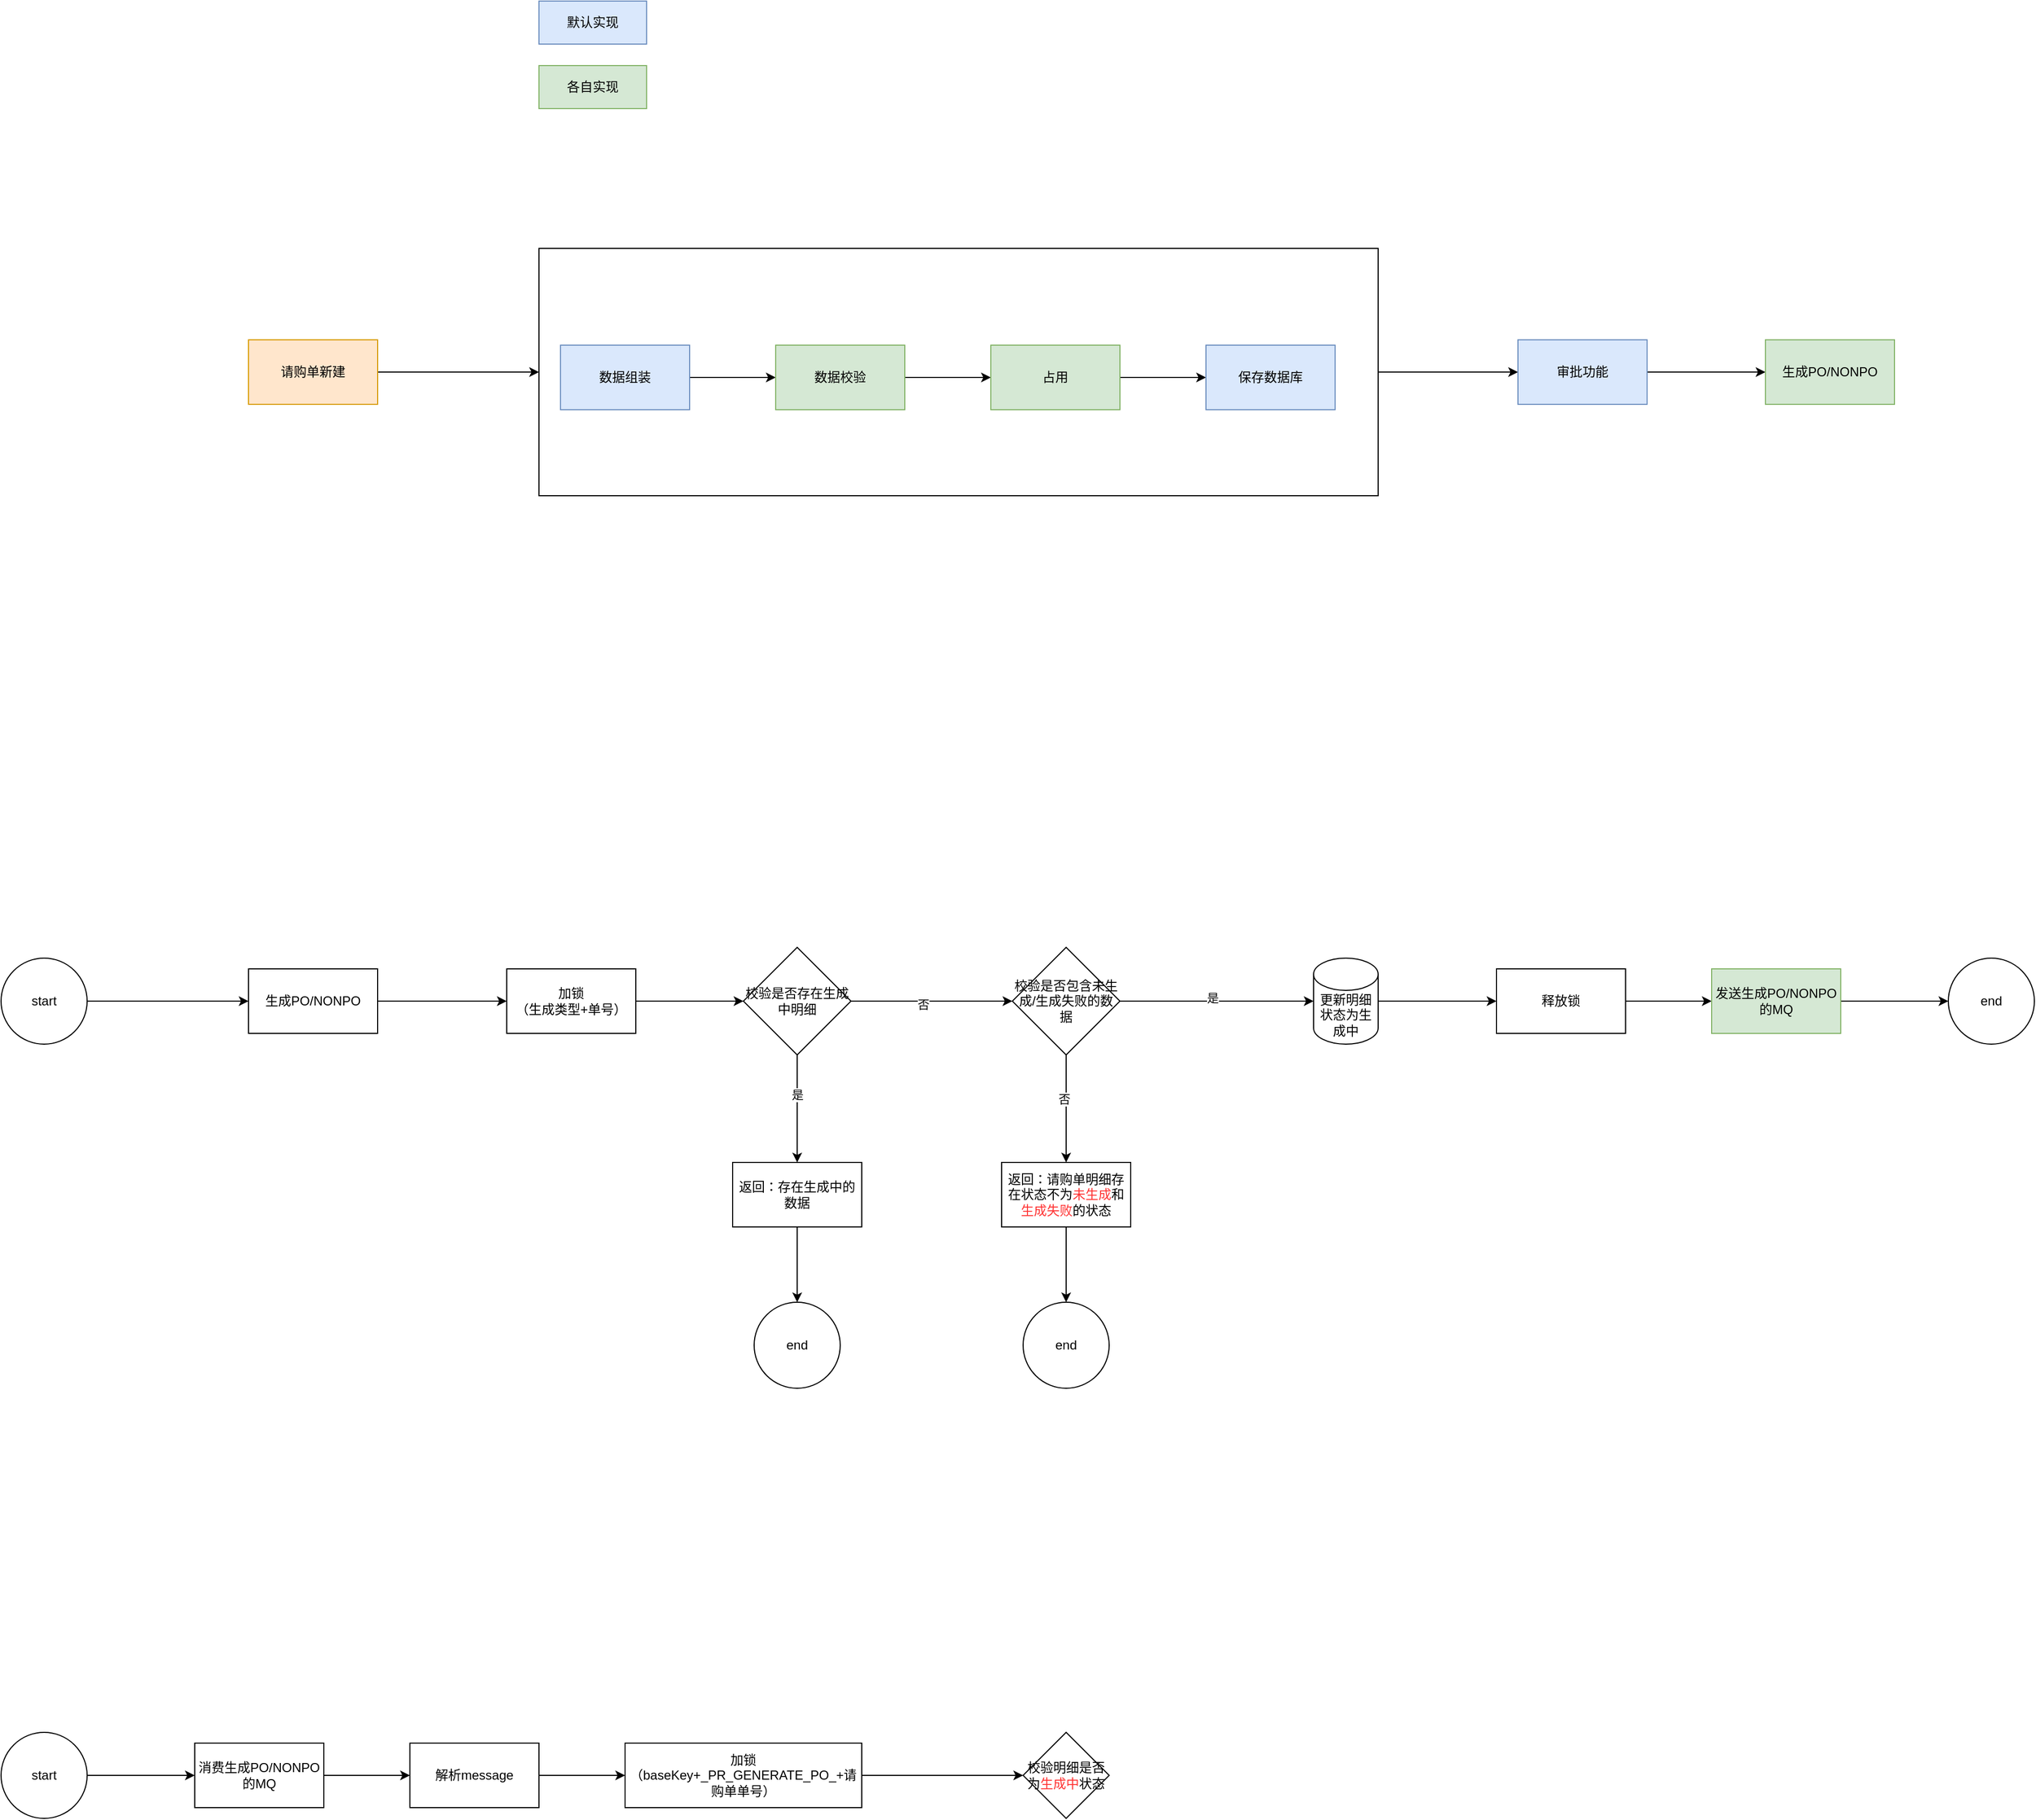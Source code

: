 <mxfile version="24.8.9">
  <diagram name="第 1 页" id="JXnIU_DrBUe-_veb-TD0">
    <mxGraphModel dx="1434" dy="841" grid="1" gridSize="10" guides="1" tooltips="1" connect="1" arrows="1" fold="1" page="1" pageScale="1" pageWidth="5000" pageHeight="20000" math="0" shadow="0">
      <root>
        <mxCell id="0" />
        <mxCell id="1" parent="0" />
        <mxCell id="2ebU4Iv7HjetAfFLnInL-17" value="" style="edgeStyle=orthogonalEdgeStyle;rounded=0;orthogonalLoop=1;jettySize=auto;html=1;" edge="1" parent="1" source="2ebU4Iv7HjetAfFLnInL-1" target="2ebU4Iv7HjetAfFLnInL-16">
          <mxGeometry relative="1" as="geometry" />
        </mxCell>
        <mxCell id="2ebU4Iv7HjetAfFLnInL-1" value="" style="rounded=0;whiteSpace=wrap;html=1;fillColor=none;" vertex="1" parent="1">
          <mxGeometry x="750" y="360" width="780" height="230" as="geometry" />
        </mxCell>
        <mxCell id="2ebU4Iv7HjetAfFLnInL-5" value="" style="edgeStyle=orthogonalEdgeStyle;rounded=0;orthogonalLoop=1;jettySize=auto;html=1;" edge="1" parent="1" source="2ebU4Iv7HjetAfFLnInL-3" target="2ebU4Iv7HjetAfFLnInL-4">
          <mxGeometry relative="1" as="geometry" />
        </mxCell>
        <mxCell id="2ebU4Iv7HjetAfFLnInL-3" value="数据组装" style="rounded=0;whiteSpace=wrap;html=1;fillColor=#dae8fc;strokeColor=#6c8ebf;" vertex="1" parent="1">
          <mxGeometry x="770" y="450" width="120" height="60" as="geometry" />
        </mxCell>
        <mxCell id="2ebU4Iv7HjetAfFLnInL-7" value="" style="edgeStyle=orthogonalEdgeStyle;rounded=0;orthogonalLoop=1;jettySize=auto;html=1;" edge="1" parent="1" source="2ebU4Iv7HjetAfFLnInL-4" target="2ebU4Iv7HjetAfFLnInL-6">
          <mxGeometry relative="1" as="geometry" />
        </mxCell>
        <mxCell id="2ebU4Iv7HjetAfFLnInL-4" value="数据校验" style="rounded=0;whiteSpace=wrap;html=1;fillColor=#d5e8d4;strokeColor=#82b366;" vertex="1" parent="1">
          <mxGeometry x="970" y="450" width="120" height="60" as="geometry" />
        </mxCell>
        <mxCell id="2ebU4Iv7HjetAfFLnInL-9" value="" style="edgeStyle=orthogonalEdgeStyle;rounded=0;orthogonalLoop=1;jettySize=auto;html=1;" edge="1" parent="1" source="2ebU4Iv7HjetAfFLnInL-6" target="2ebU4Iv7HjetAfFLnInL-8">
          <mxGeometry relative="1" as="geometry" />
        </mxCell>
        <mxCell id="2ebU4Iv7HjetAfFLnInL-6" value="占用" style="rounded=0;whiteSpace=wrap;html=1;fillColor=#d5e8d4;strokeColor=#82b366;" vertex="1" parent="1">
          <mxGeometry x="1170" y="450" width="120" height="60" as="geometry" />
        </mxCell>
        <mxCell id="2ebU4Iv7HjetAfFLnInL-8" value="保存数据库" style="rounded=0;whiteSpace=wrap;html=1;fillColor=#dae8fc;strokeColor=#6c8ebf;" vertex="1" parent="1">
          <mxGeometry x="1370" y="450" width="120" height="60" as="geometry" />
        </mxCell>
        <mxCell id="2ebU4Iv7HjetAfFLnInL-10" value="默认实现" style="rounded=0;whiteSpace=wrap;html=1;fillColor=#dae8fc;strokeColor=#6c8ebf;" vertex="1" parent="1">
          <mxGeometry x="750" y="130" width="100" height="40" as="geometry" />
        </mxCell>
        <mxCell id="2ebU4Iv7HjetAfFLnInL-11" value="各自实现" style="rounded=0;whiteSpace=wrap;html=1;fillColor=#d5e8d4;strokeColor=#82b366;" vertex="1" parent="1">
          <mxGeometry x="750" y="190" width="100" height="40" as="geometry" />
        </mxCell>
        <mxCell id="2ebU4Iv7HjetAfFLnInL-13" style="edgeStyle=orthogonalEdgeStyle;rounded=0;orthogonalLoop=1;jettySize=auto;html=1;" edge="1" parent="1" source="2ebU4Iv7HjetAfFLnInL-12" target="2ebU4Iv7HjetAfFLnInL-1">
          <mxGeometry relative="1" as="geometry" />
        </mxCell>
        <mxCell id="2ebU4Iv7HjetAfFLnInL-12" value="请购单新建" style="rounded=0;whiteSpace=wrap;html=1;fillColor=#ffe6cc;strokeColor=#d79b00;" vertex="1" parent="1">
          <mxGeometry x="480" y="445" width="120" height="60" as="geometry" />
        </mxCell>
        <mxCell id="2ebU4Iv7HjetAfFLnInL-19" value="" style="edgeStyle=orthogonalEdgeStyle;rounded=0;orthogonalLoop=1;jettySize=auto;html=1;" edge="1" parent="1" source="2ebU4Iv7HjetAfFLnInL-16" target="2ebU4Iv7HjetAfFLnInL-18">
          <mxGeometry relative="1" as="geometry" />
        </mxCell>
        <mxCell id="2ebU4Iv7HjetAfFLnInL-16" value="审批功能" style="whiteSpace=wrap;html=1;rounded=0;fillColor=#dae8fc;strokeColor=#6c8ebf;" vertex="1" parent="1">
          <mxGeometry x="1660" y="445" width="120" height="60" as="geometry" />
        </mxCell>
        <mxCell id="2ebU4Iv7HjetAfFLnInL-18" value="生成PO/NONPO" style="whiteSpace=wrap;html=1;rounded=0;fillColor=#d5e8d4;strokeColor=#82b366;" vertex="1" parent="1">
          <mxGeometry x="1890" y="445" width="120" height="60" as="geometry" />
        </mxCell>
        <mxCell id="2ebU4Iv7HjetAfFLnInL-22" value="" style="edgeStyle=orthogonalEdgeStyle;rounded=0;orthogonalLoop=1;jettySize=auto;html=1;" edge="1" parent="1" source="2ebU4Iv7HjetAfFLnInL-20" target="2ebU4Iv7HjetAfFLnInL-21">
          <mxGeometry relative="1" as="geometry" />
        </mxCell>
        <mxCell id="2ebU4Iv7HjetAfFLnInL-20" value="生成PO/NONPO" style="rounded=0;whiteSpace=wrap;html=1;" vertex="1" parent="1">
          <mxGeometry x="480" y="1030" width="120" height="60" as="geometry" />
        </mxCell>
        <mxCell id="2ebU4Iv7HjetAfFLnInL-26" value="" style="edgeStyle=orthogonalEdgeStyle;rounded=0;orthogonalLoop=1;jettySize=auto;html=1;" edge="1" parent="1" source="2ebU4Iv7HjetAfFLnInL-21" target="2ebU4Iv7HjetAfFLnInL-25">
          <mxGeometry relative="1" as="geometry" />
        </mxCell>
        <mxCell id="2ebU4Iv7HjetAfFLnInL-21" value="加锁&lt;div&gt;（生成类型+单号）&lt;/div&gt;" style="rounded=0;whiteSpace=wrap;html=1;" vertex="1" parent="1">
          <mxGeometry x="720" y="1030" width="120" height="60" as="geometry" />
        </mxCell>
        <mxCell id="2ebU4Iv7HjetAfFLnInL-31" value="" style="edgeStyle=orthogonalEdgeStyle;rounded=0;orthogonalLoop=1;jettySize=auto;html=1;" edge="1" parent="1" source="2ebU4Iv7HjetAfFLnInL-25" target="2ebU4Iv7HjetAfFLnInL-30">
          <mxGeometry relative="1" as="geometry" />
        </mxCell>
        <mxCell id="2ebU4Iv7HjetAfFLnInL-32" value="是" style="edgeLabel;html=1;align=center;verticalAlign=middle;resizable=0;points=[];" vertex="1" connectable="0" parent="2ebU4Iv7HjetAfFLnInL-31">
          <mxGeometry x="-0.267" relative="1" as="geometry">
            <mxPoint as="offset" />
          </mxGeometry>
        </mxCell>
        <mxCell id="2ebU4Iv7HjetAfFLnInL-38" value="" style="edgeStyle=orthogonalEdgeStyle;rounded=0;orthogonalLoop=1;jettySize=auto;html=1;" edge="1" parent="1" source="2ebU4Iv7HjetAfFLnInL-25" target="2ebU4Iv7HjetAfFLnInL-37">
          <mxGeometry relative="1" as="geometry" />
        </mxCell>
        <mxCell id="2ebU4Iv7HjetAfFLnInL-47" value="否" style="edgeLabel;html=1;align=center;verticalAlign=middle;resizable=0;points=[];" vertex="1" connectable="0" parent="2ebU4Iv7HjetAfFLnInL-38">
          <mxGeometry x="-0.107" y="-3" relative="1" as="geometry">
            <mxPoint as="offset" />
          </mxGeometry>
        </mxCell>
        <mxCell id="2ebU4Iv7HjetAfFLnInL-25" value="校验是否存在生成中明细" style="rhombus;whiteSpace=wrap;html=1;rounded=0;" vertex="1" parent="1">
          <mxGeometry x="940" y="1010" width="100" height="100" as="geometry" />
        </mxCell>
        <mxCell id="2ebU4Iv7HjetAfFLnInL-34" value="" style="edgeStyle=orthogonalEdgeStyle;rounded=0;orthogonalLoop=1;jettySize=auto;html=1;" edge="1" parent="1" source="2ebU4Iv7HjetAfFLnInL-30" target="2ebU4Iv7HjetAfFLnInL-33">
          <mxGeometry relative="1" as="geometry" />
        </mxCell>
        <mxCell id="2ebU4Iv7HjetAfFLnInL-30" value="返回：存在生成中的数据" style="whiteSpace=wrap;html=1;rounded=0;" vertex="1" parent="1">
          <mxGeometry x="930" y="1210" width="120" height="60" as="geometry" />
        </mxCell>
        <mxCell id="2ebU4Iv7HjetAfFLnInL-33" value="end" style="ellipse;whiteSpace=wrap;html=1;rounded=0;" vertex="1" parent="1">
          <mxGeometry x="950" y="1340" width="80" height="80" as="geometry" />
        </mxCell>
        <mxCell id="2ebU4Iv7HjetAfFLnInL-36" style="edgeStyle=orthogonalEdgeStyle;rounded=0;orthogonalLoop=1;jettySize=auto;html=1;entryX=0;entryY=0.5;entryDx=0;entryDy=0;" edge="1" parent="1" source="2ebU4Iv7HjetAfFLnInL-35" target="2ebU4Iv7HjetAfFLnInL-20">
          <mxGeometry relative="1" as="geometry" />
        </mxCell>
        <mxCell id="2ebU4Iv7HjetAfFLnInL-35" value="start" style="ellipse;whiteSpace=wrap;html=1;rounded=0;" vertex="1" parent="1">
          <mxGeometry x="250" y="1020" width="80" height="80" as="geometry" />
        </mxCell>
        <mxCell id="2ebU4Iv7HjetAfFLnInL-40" value="" style="edgeStyle=orthogonalEdgeStyle;rounded=0;orthogonalLoop=1;jettySize=auto;html=1;" edge="1" parent="1" source="2ebU4Iv7HjetAfFLnInL-37" target="2ebU4Iv7HjetAfFLnInL-39">
          <mxGeometry relative="1" as="geometry" />
        </mxCell>
        <mxCell id="2ebU4Iv7HjetAfFLnInL-41" value="否" style="edgeLabel;html=1;align=center;verticalAlign=middle;resizable=0;points=[];" vertex="1" connectable="0" parent="2ebU4Iv7HjetAfFLnInL-40">
          <mxGeometry x="-0.18" y="-2" relative="1" as="geometry">
            <mxPoint as="offset" />
          </mxGeometry>
        </mxCell>
        <mxCell id="2ebU4Iv7HjetAfFLnInL-37" value="校验是否包含未生成/生成失败的数据" style="rhombus;whiteSpace=wrap;html=1;rounded=0;" vertex="1" parent="1">
          <mxGeometry x="1190" y="1010" width="100" height="100" as="geometry" />
        </mxCell>
        <mxCell id="2ebU4Iv7HjetAfFLnInL-43" value="" style="edgeStyle=orthogonalEdgeStyle;rounded=0;orthogonalLoop=1;jettySize=auto;html=1;" edge="1" parent="1" source="2ebU4Iv7HjetAfFLnInL-39" target="2ebU4Iv7HjetAfFLnInL-42">
          <mxGeometry relative="1" as="geometry" />
        </mxCell>
        <mxCell id="2ebU4Iv7HjetAfFLnInL-39" value="返回：请购单明细存在状态不为&lt;font color=&quot;#ff3333&quot;&gt;未生成&lt;/font&gt;和&lt;font color=&quot;#ff3333&quot;&gt;生成失败&lt;/font&gt;的状态" style="whiteSpace=wrap;html=1;rounded=0;" vertex="1" parent="1">
          <mxGeometry x="1180" y="1210" width="120" height="60" as="geometry" />
        </mxCell>
        <mxCell id="2ebU4Iv7HjetAfFLnInL-42" value="end" style="ellipse;whiteSpace=wrap;html=1;rounded=0;" vertex="1" parent="1">
          <mxGeometry x="1200" y="1340" width="80" height="80" as="geometry" />
        </mxCell>
        <mxCell id="2ebU4Iv7HjetAfFLnInL-52" value="" style="edgeStyle=orthogonalEdgeStyle;rounded=0;orthogonalLoop=1;jettySize=auto;html=1;" edge="1" parent="1" source="2ebU4Iv7HjetAfFLnInL-48" target="2ebU4Iv7HjetAfFLnInL-51">
          <mxGeometry relative="1" as="geometry" />
        </mxCell>
        <mxCell id="2ebU4Iv7HjetAfFLnInL-48" value="更新明细状态为生成中" style="shape=cylinder3;whiteSpace=wrap;html=1;boundedLbl=1;backgroundOutline=1;size=15;" vertex="1" parent="1">
          <mxGeometry x="1470" y="1020" width="60" height="80" as="geometry" />
        </mxCell>
        <mxCell id="2ebU4Iv7HjetAfFLnInL-49" style="edgeStyle=orthogonalEdgeStyle;rounded=0;orthogonalLoop=1;jettySize=auto;html=1;entryX=0;entryY=0.5;entryDx=0;entryDy=0;entryPerimeter=0;" edge="1" parent="1" source="2ebU4Iv7HjetAfFLnInL-37" target="2ebU4Iv7HjetAfFLnInL-48">
          <mxGeometry relative="1" as="geometry" />
        </mxCell>
        <mxCell id="2ebU4Iv7HjetAfFLnInL-50" value="是" style="edgeLabel;html=1;align=center;verticalAlign=middle;resizable=0;points=[];" vertex="1" connectable="0" parent="2ebU4Iv7HjetAfFLnInL-49">
          <mxGeometry x="-0.044" y="3" relative="1" as="geometry">
            <mxPoint as="offset" />
          </mxGeometry>
        </mxCell>
        <mxCell id="2ebU4Iv7HjetAfFLnInL-54" value="" style="edgeStyle=orthogonalEdgeStyle;rounded=0;orthogonalLoop=1;jettySize=auto;html=1;" edge="1" parent="1" source="2ebU4Iv7HjetAfFLnInL-51" target="2ebU4Iv7HjetAfFLnInL-53">
          <mxGeometry relative="1" as="geometry" />
        </mxCell>
        <mxCell id="2ebU4Iv7HjetAfFLnInL-51" value="释放锁" style="whiteSpace=wrap;html=1;" vertex="1" parent="1">
          <mxGeometry x="1640" y="1030" width="120" height="60" as="geometry" />
        </mxCell>
        <mxCell id="2ebU4Iv7HjetAfFLnInL-56" value="" style="edgeStyle=orthogonalEdgeStyle;rounded=0;orthogonalLoop=1;jettySize=auto;html=1;" edge="1" parent="1" source="2ebU4Iv7HjetAfFLnInL-53" target="2ebU4Iv7HjetAfFLnInL-55">
          <mxGeometry relative="1" as="geometry" />
        </mxCell>
        <mxCell id="2ebU4Iv7HjetAfFLnInL-53" value="发送生成PO/NONPO的MQ" style="whiteSpace=wrap;html=1;fillColor=#d5e8d4;strokeColor=#82b366;" vertex="1" parent="1">
          <mxGeometry x="1840" y="1030" width="120" height="60" as="geometry" />
        </mxCell>
        <mxCell id="2ebU4Iv7HjetAfFLnInL-55" value="end" style="ellipse;whiteSpace=wrap;html=1;" vertex="1" parent="1">
          <mxGeometry x="2060" y="1020" width="80" height="80" as="geometry" />
        </mxCell>
        <mxCell id="2ebU4Iv7HjetAfFLnInL-59" value="" style="edgeStyle=orthogonalEdgeStyle;rounded=0;orthogonalLoop=1;jettySize=auto;html=1;" edge="1" parent="1" source="2ebU4Iv7HjetAfFLnInL-57" target="2ebU4Iv7HjetAfFLnInL-58">
          <mxGeometry relative="1" as="geometry" />
        </mxCell>
        <mxCell id="2ebU4Iv7HjetAfFLnInL-57" value="start" style="ellipse;whiteSpace=wrap;html=1;aspect=fixed;" vertex="1" parent="1">
          <mxGeometry x="250" y="1740" width="80" height="80" as="geometry" />
        </mxCell>
        <mxCell id="2ebU4Iv7HjetAfFLnInL-61" value="" style="edgeStyle=orthogonalEdgeStyle;rounded=0;orthogonalLoop=1;jettySize=auto;html=1;" edge="1" parent="1" source="2ebU4Iv7HjetAfFLnInL-58" target="2ebU4Iv7HjetAfFLnInL-60">
          <mxGeometry relative="1" as="geometry" />
        </mxCell>
        <mxCell id="2ebU4Iv7HjetAfFLnInL-58" value="消费生成PO/NONPO的MQ" style="whiteSpace=wrap;html=1;" vertex="1" parent="1">
          <mxGeometry x="430" y="1750" width="120" height="60" as="geometry" />
        </mxCell>
        <mxCell id="2ebU4Iv7HjetAfFLnInL-63" value="" style="edgeStyle=orthogonalEdgeStyle;rounded=0;orthogonalLoop=1;jettySize=auto;html=1;" edge="1" parent="1" source="2ebU4Iv7HjetAfFLnInL-60" target="2ebU4Iv7HjetAfFLnInL-62">
          <mxGeometry relative="1" as="geometry" />
        </mxCell>
        <mxCell id="2ebU4Iv7HjetAfFLnInL-60" value="解析message" style="whiteSpace=wrap;html=1;" vertex="1" parent="1">
          <mxGeometry x="630" y="1750" width="120" height="60" as="geometry" />
        </mxCell>
        <mxCell id="2ebU4Iv7HjetAfFLnInL-65" value="" style="edgeStyle=orthogonalEdgeStyle;rounded=0;orthogonalLoop=1;jettySize=auto;html=1;" edge="1" parent="1" source="2ebU4Iv7HjetAfFLnInL-62" target="2ebU4Iv7HjetAfFLnInL-64">
          <mxGeometry relative="1" as="geometry" />
        </mxCell>
        <mxCell id="2ebU4Iv7HjetAfFLnInL-62" value="加锁&lt;div&gt;（baseKey+&lt;span style=&quot;background-color: initial;&quot;&gt;_PR_GENERATE_PO_+请购单单号）&lt;/span&gt;&lt;/div&gt;" style="whiteSpace=wrap;html=1;" vertex="1" parent="1">
          <mxGeometry x="830" y="1750" width="220" height="60" as="geometry" />
        </mxCell>
        <mxCell id="2ebU4Iv7HjetAfFLnInL-64" value="校验明细是否为&lt;font color=&quot;#ff3333&quot;&gt;生成中&lt;/font&gt;状态" style="rhombus;whiteSpace=wrap;html=1;" vertex="1" parent="1">
          <mxGeometry x="1200" y="1740" width="80" height="80" as="geometry" />
        </mxCell>
      </root>
    </mxGraphModel>
  </diagram>
</mxfile>
